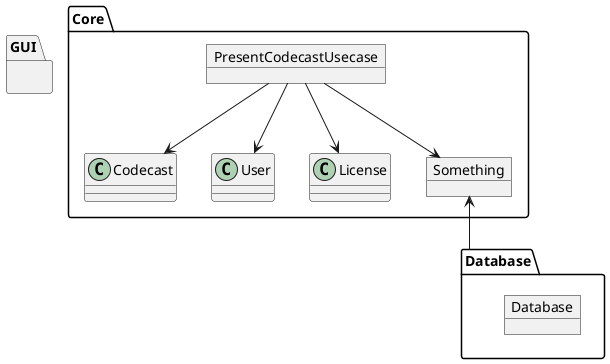 @startuml
package Core {
  object PresentCodecastUsecase
  class Codecast
  class User
  class License
  object Something
}

PresentCodecastUsecase --> Codecast
PresentCodecastUsecase --> User
PresentCodecastUsecase --> License
PresentCodecastUsecase --> Something
Something <-- Database

package GUI {
}

package Database {
  object Database
}
@enduml